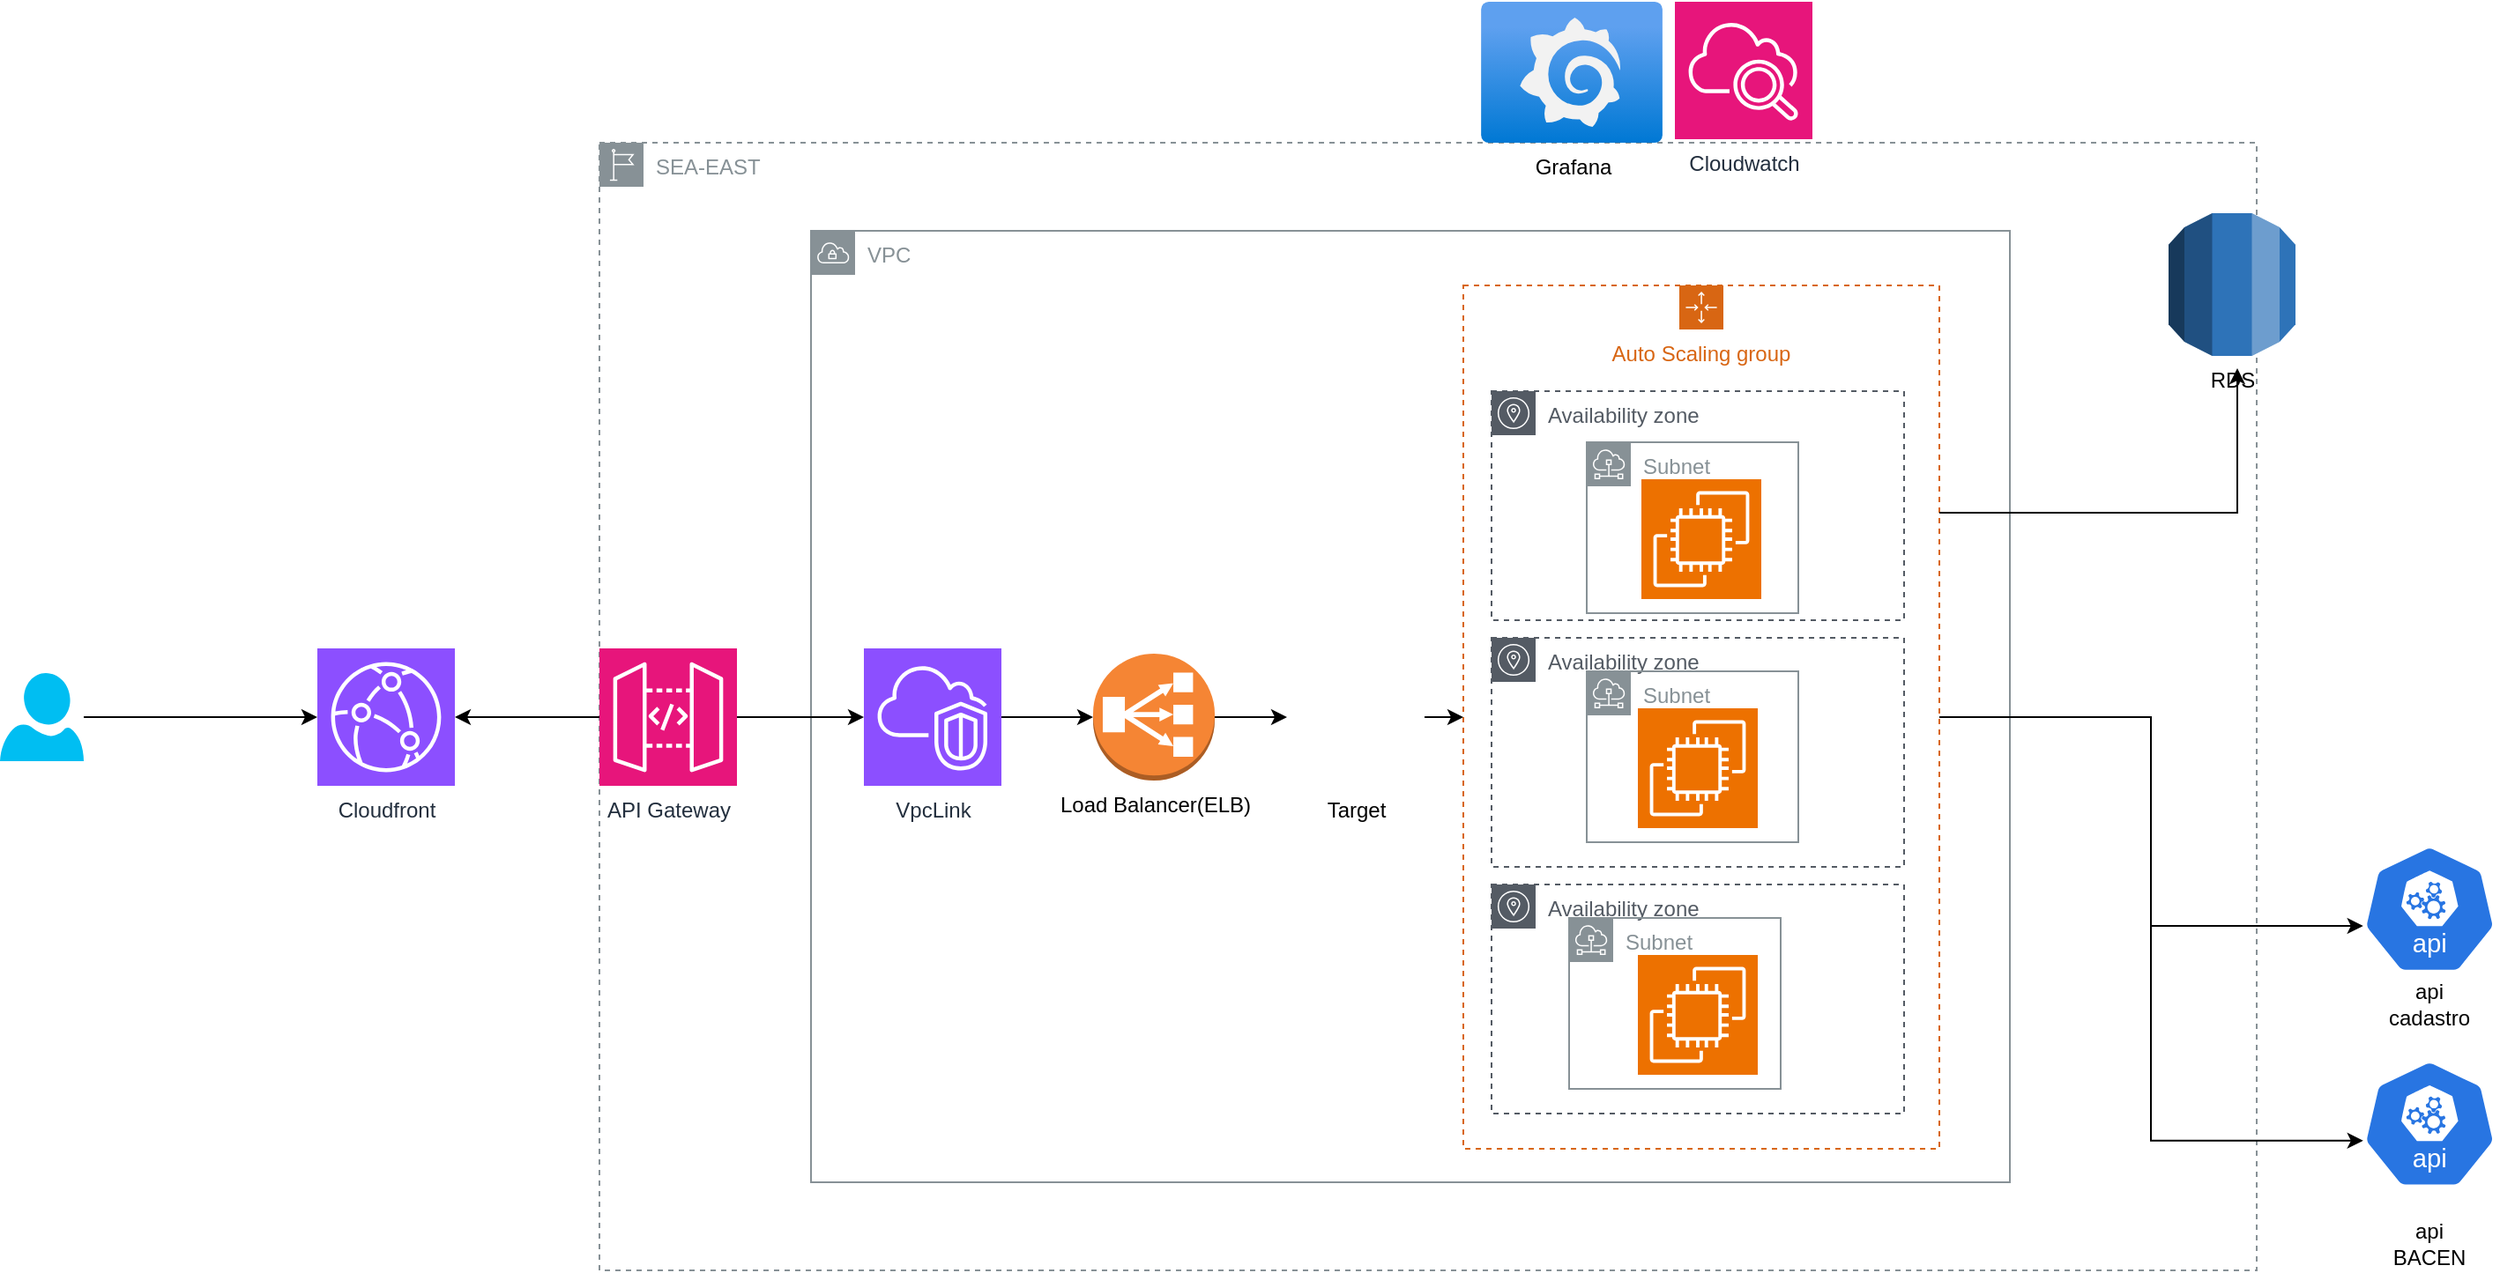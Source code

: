 <mxfile version="24.0.4" type="github">
  <diagram name="Página-1" id="ZqSxWPdNKzGgXgsesYR0">
    <mxGraphModel dx="1877" dy="1726" grid="1" gridSize="10" guides="1" tooltips="1" connect="1" arrows="1" fold="1" page="1" pageScale="1" pageWidth="827" pageHeight="1169" math="0" shadow="0">
      <root>
        <mxCell id="0" />
        <mxCell id="1" parent="0" />
        <mxCell id="M5umYSLIrLIWndcVOm8T-51" value="VPC" style="sketch=0;outlineConnect=0;gradientColor=none;html=1;whiteSpace=wrap;fontSize=12;fontStyle=0;shape=mxgraph.aws4.group;grIcon=mxgraph.aws4.group_vpc;strokeColor=#879196;fillColor=none;verticalAlign=top;align=left;spacingLeft=30;fontColor=#879196;dashed=0;" parent="1" vertex="1">
          <mxGeometry x="160" y="10" width="680" height="540" as="geometry" />
        </mxCell>
        <mxCell id="M5umYSLIrLIWndcVOm8T-52" value="SEA-EAST" style="sketch=0;outlineConnect=0;gradientColor=none;html=1;whiteSpace=wrap;fontSize=12;fontStyle=0;shape=mxgraph.aws4.group;grIcon=mxgraph.aws4.group_region;strokeColor=#879196;fillColor=none;verticalAlign=top;align=left;spacingLeft=30;fontColor=#879196;dashed=1;" parent="1" vertex="1">
          <mxGeometry x="40" y="-40" width="940" height="640" as="geometry" />
        </mxCell>
        <mxCell id="M5umYSLIrLIWndcVOm8T-66" style="edgeStyle=orthogonalEdgeStyle;rounded=0;orthogonalLoop=1;jettySize=auto;html=1;entryX=0;entryY=0.5;entryDx=0;entryDy=0;" parent="1" source="M5umYSLIrLIWndcVOm8T-3" target="M5umYSLIrLIWndcVOm8T-65" edge="1">
          <mxGeometry relative="1" as="geometry" />
        </mxCell>
        <mxCell id="M5umYSLIrLIWndcVOm8T-3" value="&lt;div&gt;Load Balancer(ELB)&lt;/div&gt;" style="outlineConnect=0;dashed=0;verticalLabelPosition=bottom;verticalAlign=top;align=center;html=1;shape=mxgraph.aws3.classic_load_balancer;fillColor=#F58534;gradientColor=none;" parent="1" vertex="1">
          <mxGeometry x="320" y="250" width="69" height="72" as="geometry" />
        </mxCell>
        <mxCell id="M5umYSLIrLIWndcVOm8T-14" value="API Gateway" style="sketch=0;points=[[0,0,0],[0.25,0,0],[0.5,0,0],[0.75,0,0],[1,0,0],[0,1,0],[0.25,1,0],[0.5,1,0],[0.75,1,0],[1,1,0],[0,0.25,0],[0,0.5,0],[0,0.75,0],[1,0.25,0],[1,0.5,0],[1,0.75,0]];outlineConnect=0;fontColor=#232F3E;fillColor=#E7157B;strokeColor=#ffffff;dashed=0;verticalLabelPosition=bottom;verticalAlign=top;align=center;html=1;fontSize=12;fontStyle=0;aspect=fixed;shape=mxgraph.aws4.resourceIcon;resIcon=mxgraph.aws4.api_gateway;" parent="1" vertex="1">
          <mxGeometry x="40" y="247" width="78" height="78" as="geometry" />
        </mxCell>
        <mxCell id="M5umYSLIrLIWndcVOm8T-31" value="" style="aspect=fixed;sketch=0;html=1;dashed=0;whitespace=wrap;fillColor=#2875E2;strokeColor=#ffffff;points=[[0.005,0.63,0],[0.1,0.2,0],[0.9,0.2,0],[0.5,0,0],[0.995,0.63,0],[0.72,0.99,0],[0.5,1,0],[0.28,0.99,0]];shape=mxgraph.kubernetes.icon2;kubernetesLabel=1;prIcon=api" parent="1" vertex="1">
          <mxGeometry x="1040" y="358.43" width="76.2" height="73.15" as="geometry" />
        </mxCell>
        <mxCell id="M5umYSLIrLIWndcVOm8T-32" value="" style="aspect=fixed;sketch=0;html=1;dashed=0;whitespace=wrap;fillColor=#2875E2;strokeColor=#ffffff;points=[[0.005,0.63,0],[0.1,0.2,0],[0.9,0.2,0],[0.5,0,0],[0.995,0.63,0],[0.72,0.99,0],[0.5,1,0],[0.28,0.99,0]];shape=mxgraph.kubernetes.icon2;kubernetesLabel=1;prIcon=api" parent="1" vertex="1">
          <mxGeometry x="1040" y="480.34" width="76.2" height="73.15" as="geometry" />
        </mxCell>
        <mxCell id="M5umYSLIrLIWndcVOm8T-38" value="api cadastro" style="text;html=1;align=center;verticalAlign=middle;whiteSpace=wrap;rounded=0;" parent="1" vertex="1">
          <mxGeometry x="1048.1" y="433.5" width="60" height="30" as="geometry" />
        </mxCell>
        <mxCell id="M5umYSLIrLIWndcVOm8T-39" value="api BACEN" style="text;html=1;align=center;verticalAlign=middle;whiteSpace=wrap;rounded=0;" parent="1" vertex="1">
          <mxGeometry x="1048.1" y="570" width="60" height="30" as="geometry" />
        </mxCell>
        <mxCell id="M5umYSLIrLIWndcVOm8T-43" value="Auto Scaling group" style="points=[[0,0],[0.25,0],[0.5,0],[0.75,0],[1,0],[1,0.25],[1,0.5],[1,0.75],[1,1],[0.75,1],[0.5,1],[0.25,1],[0,1],[0,0.75],[0,0.5],[0,0.25]];outlineConnect=0;gradientColor=none;html=1;whiteSpace=wrap;fontSize=12;fontStyle=0;container=1;pointerEvents=0;collapsible=0;recursiveResize=0;shape=mxgraph.aws4.groupCenter;grIcon=mxgraph.aws4.group_auto_scaling_group;grStroke=1;strokeColor=#D86613;fillColor=none;verticalAlign=top;align=center;fontColor=#D86613;dashed=1;spacingTop=25;" parent="1" vertex="1">
          <mxGeometry x="530" y="41" width="270" height="490" as="geometry" />
        </mxCell>
        <mxCell id="M5umYSLIrLIWndcVOm8T-44" value="Availability zone" style="sketch=0;outlineConnect=0;gradientColor=none;html=1;whiteSpace=wrap;fontSize=12;fontStyle=0;shape=mxgraph.aws4.group;grIcon=mxgraph.aws4.group_availability_zone;strokeColor=#545B64;fillColor=none;verticalAlign=top;align=left;spacingLeft=30;fontColor=#545B64;dashed=1;" parent="M5umYSLIrLIWndcVOm8T-43" vertex="1">
          <mxGeometry x="16" y="60" width="234" height="130" as="geometry" />
        </mxCell>
        <mxCell id="M5umYSLIrLIWndcVOm8T-45" value="Availability zone" style="sketch=0;outlineConnect=0;gradientColor=none;html=1;whiteSpace=wrap;fontSize=12;fontStyle=0;shape=mxgraph.aws4.group;grIcon=mxgraph.aws4.group_availability_zone;strokeColor=#545B64;fillColor=none;verticalAlign=top;align=left;spacingLeft=30;fontColor=#545B64;dashed=1;" parent="M5umYSLIrLIWndcVOm8T-43" vertex="1">
          <mxGeometry x="16" y="200" width="234" height="130" as="geometry" />
        </mxCell>
        <mxCell id="M5umYSLIrLIWndcVOm8T-46" value="Availability zone" style="sketch=0;outlineConnect=0;gradientColor=none;html=1;whiteSpace=wrap;fontSize=12;fontStyle=0;shape=mxgraph.aws4.group;grIcon=mxgraph.aws4.group_availability_zone;strokeColor=#545B64;fillColor=none;verticalAlign=top;align=left;spacingLeft=30;fontColor=#545B64;dashed=1;" parent="M5umYSLIrLIWndcVOm8T-43" vertex="1">
          <mxGeometry x="16" y="340" width="234" height="130" as="geometry" />
        </mxCell>
        <mxCell id="M5umYSLIrLIWndcVOm8T-47" value="" style="sketch=0;points=[[0,0,0],[0.25,0,0],[0.5,0,0],[0.75,0,0],[1,0,0],[0,1,0],[0.25,1,0],[0.5,1,0],[0.75,1,0],[1,1,0],[0,0.25,0],[0,0.5,0],[0,0.75,0],[1,0.25,0],[1,0.5,0],[1,0.75,0]];outlineConnect=0;fontColor=#232F3E;fillColor=#ED7100;strokeColor=#ffffff;dashed=0;verticalLabelPosition=bottom;verticalAlign=top;align=center;html=1;fontSize=12;fontStyle=0;aspect=fixed;shape=mxgraph.aws4.resourceIcon;resIcon=mxgraph.aws4.ec2;" parent="M5umYSLIrLIWndcVOm8T-43" vertex="1">
          <mxGeometry x="101" y="110" width="68" height="68" as="geometry" />
        </mxCell>
        <mxCell id="M5umYSLIrLIWndcVOm8T-48" value="" style="sketch=0;points=[[0,0,0],[0.25,0,0],[0.5,0,0],[0.75,0,0],[1,0,0],[0,1,0],[0.25,1,0],[0.5,1,0],[0.75,1,0],[1,1,0],[0,0.25,0],[0,0.5,0],[0,0.75,0],[1,0.25,0],[1,0.5,0],[1,0.75,0]];outlineConnect=0;fontColor=#232F3E;fillColor=#ED7100;strokeColor=#ffffff;dashed=0;verticalLabelPosition=bottom;verticalAlign=top;align=center;html=1;fontSize=12;fontStyle=0;aspect=fixed;shape=mxgraph.aws4.resourceIcon;resIcon=mxgraph.aws4.ec2;" parent="M5umYSLIrLIWndcVOm8T-43" vertex="1">
          <mxGeometry x="99" y="240" width="68" height="68" as="geometry" />
        </mxCell>
        <mxCell id="M5umYSLIrLIWndcVOm8T-49" value="" style="sketch=0;points=[[0,0,0],[0.25,0,0],[0.5,0,0],[0.75,0,0],[1,0,0],[0,1,0],[0.25,1,0],[0.5,1,0],[0.75,1,0],[1,1,0],[0,0.25,0],[0,0.5,0],[0,0.75,0],[1,0.25,0],[1,0.5,0],[1,0.75,0]];outlineConnect=0;fontColor=#232F3E;fillColor=#ED7100;strokeColor=#ffffff;dashed=0;verticalLabelPosition=bottom;verticalAlign=top;align=center;html=1;fontSize=12;fontStyle=0;aspect=fixed;shape=mxgraph.aws4.resourceIcon;resIcon=mxgraph.aws4.ec2;" parent="M5umYSLIrLIWndcVOm8T-43" vertex="1">
          <mxGeometry x="99" y="380" width="68" height="68" as="geometry" />
        </mxCell>
        <mxCell id="M5umYSLIrLIWndcVOm8T-53" value="Subnet" style="sketch=0;outlineConnect=0;gradientColor=none;html=1;whiteSpace=wrap;fontSize=12;fontStyle=0;shape=mxgraph.aws4.group;grIcon=mxgraph.aws4.group_subnet;strokeColor=#879196;fillColor=none;verticalAlign=top;align=left;spacingLeft=30;fontColor=#879196;dashed=0;" parent="1" vertex="1">
          <mxGeometry x="600" y="130" width="120" height="97" as="geometry" />
        </mxCell>
        <mxCell id="M5umYSLIrLIWndcVOm8T-54" value="Subnet" style="sketch=0;outlineConnect=0;gradientColor=none;html=1;whiteSpace=wrap;fontSize=12;fontStyle=0;shape=mxgraph.aws4.group;grIcon=mxgraph.aws4.group_subnet;strokeColor=#879196;fillColor=none;verticalAlign=top;align=left;spacingLeft=30;fontColor=#879196;dashed=0;" parent="1" vertex="1">
          <mxGeometry x="600" y="260" width="120" height="97" as="geometry" />
        </mxCell>
        <mxCell id="M5umYSLIrLIWndcVOm8T-55" value="Subnet" style="sketch=0;outlineConnect=0;gradientColor=none;html=1;whiteSpace=wrap;fontSize=12;fontStyle=0;shape=mxgraph.aws4.group;grIcon=mxgraph.aws4.group_subnet;strokeColor=#879196;fillColor=none;verticalAlign=top;align=left;spacingLeft=30;fontColor=#879196;dashed=0;" parent="1" vertex="1">
          <mxGeometry x="590" y="400" width="120" height="97" as="geometry" />
        </mxCell>
        <mxCell id="M5umYSLIrLIWndcVOm8T-56" value="Cloudwatch" style="sketch=0;points=[[0,0,0],[0.25,0,0],[0.5,0,0],[0.75,0,0],[1,0,0],[0,1,0],[0.25,1,0],[0.5,1,0],[0.75,1,0],[1,1,0],[0,0.25,0],[0,0.5,0],[0,0.75,0],[1,0.25,0],[1,0.5,0],[1,0.75,0]];points=[[0,0,0],[0.25,0,0],[0.5,0,0],[0.75,0,0],[1,0,0],[0,1,0],[0.25,1,0],[0.5,1,0],[0.75,1,0],[1,1,0],[0,0.25,0],[0,0.5,0],[0,0.75,0],[1,0.25,0],[1,0.5,0],[1,0.75,0]];outlineConnect=0;fontColor=#232F3E;fillColor=#E7157B;strokeColor=#ffffff;dashed=0;verticalLabelPosition=bottom;verticalAlign=top;align=center;html=1;fontSize=12;fontStyle=0;aspect=fixed;shape=mxgraph.aws4.resourceIcon;resIcon=mxgraph.aws4.cloudwatch_2;" parent="1" vertex="1">
          <mxGeometry x="650" y="-120" width="78" height="78" as="geometry" />
        </mxCell>
        <mxCell id="M5umYSLIrLIWndcVOm8T-59" style="edgeStyle=orthogonalEdgeStyle;rounded=0;orthogonalLoop=1;jettySize=auto;html=1;entryX=0.5;entryY=1;entryDx=0;entryDy=0;entryPerimeter=0;" parent="1" source="M5umYSLIrLIWndcVOm8T-43" edge="1">
          <mxGeometry relative="1" as="geometry">
            <Array as="points">
              <mxPoint x="969" y="170" />
            </Array>
            <mxPoint x="969" y="88" as="targetPoint" />
          </mxGeometry>
        </mxCell>
        <mxCell id="M5umYSLIrLIWndcVOm8T-60" style="edgeStyle=orthogonalEdgeStyle;rounded=0;orthogonalLoop=1;jettySize=auto;html=1;entryX=0.005;entryY=0.63;entryDx=0;entryDy=0;entryPerimeter=0;" parent="1" source="M5umYSLIrLIWndcVOm8T-43" target="M5umYSLIrLIWndcVOm8T-31" edge="1">
          <mxGeometry relative="1" as="geometry" />
        </mxCell>
        <mxCell id="M5umYSLIrLIWndcVOm8T-61" style="edgeStyle=orthogonalEdgeStyle;rounded=0;orthogonalLoop=1;jettySize=auto;html=1;entryX=0.005;entryY=0.63;entryDx=0;entryDy=0;entryPerimeter=0;" parent="1" source="M5umYSLIrLIWndcVOm8T-43" target="M5umYSLIrLIWndcVOm8T-32" edge="1">
          <mxGeometry relative="1" as="geometry" />
        </mxCell>
        <mxCell id="M5umYSLIrLIWndcVOm8T-64" style="edgeStyle=orthogonalEdgeStyle;rounded=0;orthogonalLoop=1;jettySize=auto;html=1;" parent="1" source="M5umYSLIrLIWndcVOm8T-62" target="M5umYSLIrLIWndcVOm8T-3" edge="1">
          <mxGeometry relative="1" as="geometry" />
        </mxCell>
        <mxCell id="M5umYSLIrLIWndcVOm8T-62" value="VpcLink" style="sketch=0;points=[[0,0,0],[0.25,0,0],[0.5,0,0],[0.75,0,0],[1,0,0],[0,1,0],[0.25,1,0],[0.5,1,0],[0.75,1,0],[1,1,0],[0,0.25,0],[0,0.5,0],[0,0.75,0],[1,0.25,0],[1,0.5,0],[1,0.75,0]];outlineConnect=0;fontColor=#232F3E;fillColor=#8C4FFF;strokeColor=#ffffff;dashed=0;verticalLabelPosition=bottom;verticalAlign=top;align=center;html=1;fontSize=12;fontStyle=0;aspect=fixed;shape=mxgraph.aws4.resourceIcon;resIcon=mxgraph.aws4.vpc;" parent="1" vertex="1">
          <mxGeometry x="190" y="247" width="78" height="78" as="geometry" />
        </mxCell>
        <mxCell id="M5umYSLIrLIWndcVOm8T-63" style="edgeStyle=orthogonalEdgeStyle;rounded=0;orthogonalLoop=1;jettySize=auto;html=1;entryX=0;entryY=0.5;entryDx=0;entryDy=0;entryPerimeter=0;" parent="1" source="M5umYSLIrLIWndcVOm8T-14" target="M5umYSLIrLIWndcVOm8T-62" edge="1">
          <mxGeometry relative="1" as="geometry" />
        </mxCell>
        <mxCell id="M5umYSLIrLIWndcVOm8T-67" style="edgeStyle=orthogonalEdgeStyle;rounded=0;orthogonalLoop=1;jettySize=auto;html=1;entryX=0;entryY=0.5;entryDx=0;entryDy=0;" parent="1" source="M5umYSLIrLIWndcVOm8T-65" target="M5umYSLIrLIWndcVOm8T-43" edge="1">
          <mxGeometry relative="1" as="geometry" />
        </mxCell>
        <mxCell id="M5umYSLIrLIWndcVOm8T-65" value="Target" style="shape=image;html=1;verticalAlign=top;verticalLabelPosition=bottom;labelBackgroundColor=#ffffff;imageAspect=0;aspect=fixed;image=https://cdn1.iconfinder.com/data/icons/unicons-line-vol-4/24/layer-group-128.png" parent="1" vertex="1">
          <mxGeometry x="430" y="247" width="78" height="78" as="geometry" />
        </mxCell>
        <mxCell id="-feVv4b1pHdmvESaFHMi-1" value="RDS" style="outlineConnect=0;dashed=0;verticalLabelPosition=bottom;verticalAlign=top;align=center;html=1;shape=mxgraph.aws3.rds;fillColor=#2E73B8;gradientColor=none;" vertex="1" parent="1">
          <mxGeometry x="930" width="72" height="81" as="geometry" />
        </mxCell>
        <mxCell id="-feVv4b1pHdmvESaFHMi-2" value="Cloudfront" style="sketch=0;points=[[0,0,0],[0.25,0,0],[0.5,0,0],[0.75,0,0],[1,0,0],[0,1,0],[0.25,1,0],[0.5,1,0],[0.75,1,0],[1,1,0],[0,0.25,0],[0,0.5,0],[0,0.75,0],[1,0.25,0],[1,0.5,0],[1,0.75,0]];outlineConnect=0;fontColor=#232F3E;fillColor=#8C4FFF;strokeColor=#ffffff;dashed=0;verticalLabelPosition=bottom;verticalAlign=top;align=center;html=1;fontSize=12;fontStyle=0;aspect=fixed;shape=mxgraph.aws4.resourceIcon;resIcon=mxgraph.aws4.cloudfront;" vertex="1" parent="1">
          <mxGeometry x="-120" y="247" width="78" height="78" as="geometry" />
        </mxCell>
        <mxCell id="-feVv4b1pHdmvESaFHMi-3" style="edgeStyle=orthogonalEdgeStyle;rounded=0;orthogonalLoop=1;jettySize=auto;html=1;entryX=1;entryY=0.5;entryDx=0;entryDy=0;entryPerimeter=0;" edge="1" parent="1" source="M5umYSLIrLIWndcVOm8T-14" target="-feVv4b1pHdmvESaFHMi-2">
          <mxGeometry relative="1" as="geometry" />
        </mxCell>
        <mxCell id="-feVv4b1pHdmvESaFHMi-4" value="" style="verticalLabelPosition=bottom;html=1;verticalAlign=top;align=center;strokeColor=none;fillColor=#00BEF2;shape=mxgraph.azure.user;" vertex="1" parent="1">
          <mxGeometry x="-300" y="261" width="47.5" height="50" as="geometry" />
        </mxCell>
        <mxCell id="-feVv4b1pHdmvESaFHMi-5" style="edgeStyle=orthogonalEdgeStyle;rounded=0;orthogonalLoop=1;jettySize=auto;html=1;entryX=0;entryY=0.5;entryDx=0;entryDy=0;entryPerimeter=0;" edge="1" parent="1" source="-feVv4b1pHdmvESaFHMi-4" target="-feVv4b1pHdmvESaFHMi-2">
          <mxGeometry relative="1" as="geometry" />
        </mxCell>
        <mxCell id="-feVv4b1pHdmvESaFHMi-6" value="Grafana" style="image;aspect=fixed;html=1;points=[];align=center;fontSize=12;image=img/lib/azure2/other/Grafana.svg;" vertex="1" parent="1">
          <mxGeometry x="540" y="-120" width="103.03" height="80" as="geometry" />
        </mxCell>
      </root>
    </mxGraphModel>
  </diagram>
</mxfile>
